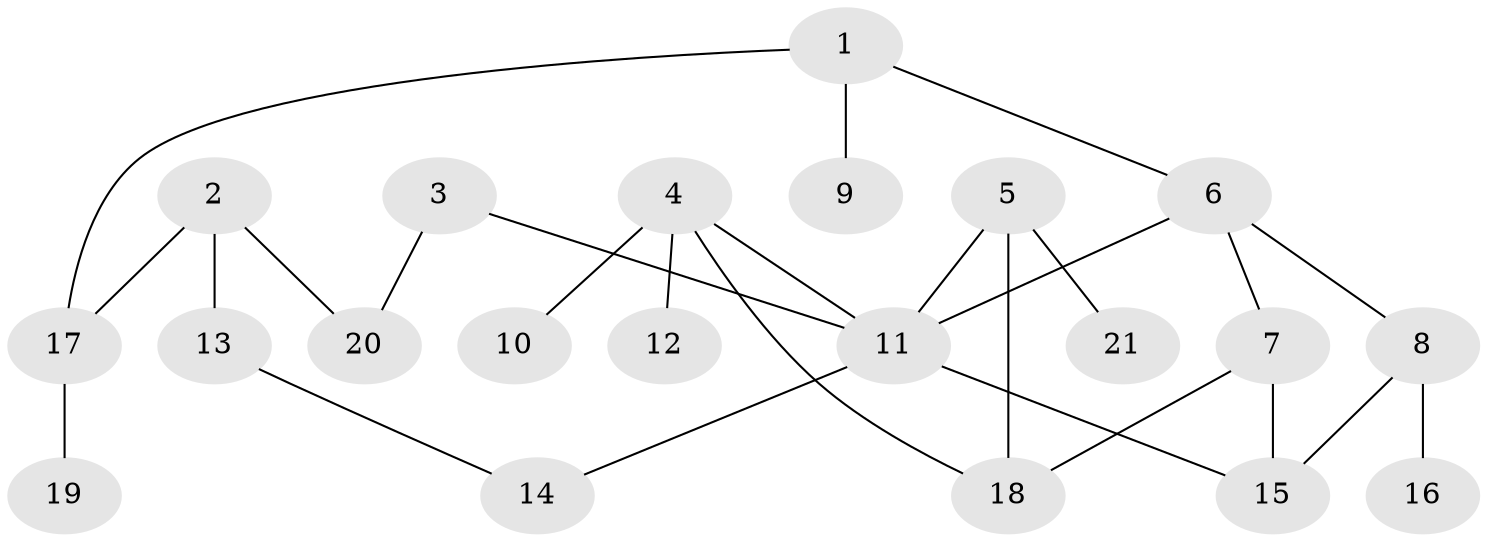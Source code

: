 // original degree distribution, {9: 0.019230769230769232, 6: 0.019230769230769232, 4: 0.057692307692307696, 1: 0.36538461538461536, 5: 0.057692307692307696, 2: 0.34615384615384615, 3: 0.1346153846153846}
// Generated by graph-tools (version 1.1) at 2025/35/03/04/25 23:35:59]
// undirected, 21 vertices, 26 edges
graph export_dot {
  node [color=gray90,style=filled];
  1;
  2;
  3;
  4;
  5;
  6;
  7;
  8;
  9;
  10;
  11;
  12;
  13;
  14;
  15;
  16;
  17;
  18;
  19;
  20;
  21;
  1 -- 6 [weight=1.0];
  1 -- 9 [weight=2.0];
  1 -- 17 [weight=1.0];
  2 -- 13 [weight=1.0];
  2 -- 17 [weight=1.0];
  2 -- 20 [weight=1.0];
  3 -- 11 [weight=1.0];
  3 -- 20 [weight=1.0];
  4 -- 10 [weight=1.0];
  4 -- 11 [weight=1.0];
  4 -- 12 [weight=1.0];
  4 -- 18 [weight=1.0];
  5 -- 11 [weight=1.0];
  5 -- 18 [weight=1.0];
  5 -- 21 [weight=1.0];
  6 -- 7 [weight=1.0];
  6 -- 8 [weight=1.0];
  6 -- 11 [weight=1.0];
  7 -- 15 [weight=1.0];
  7 -- 18 [weight=1.0];
  8 -- 15 [weight=1.0];
  8 -- 16 [weight=1.0];
  11 -- 14 [weight=1.0];
  11 -- 15 [weight=1.0];
  13 -- 14 [weight=1.0];
  17 -- 19 [weight=1.0];
}
